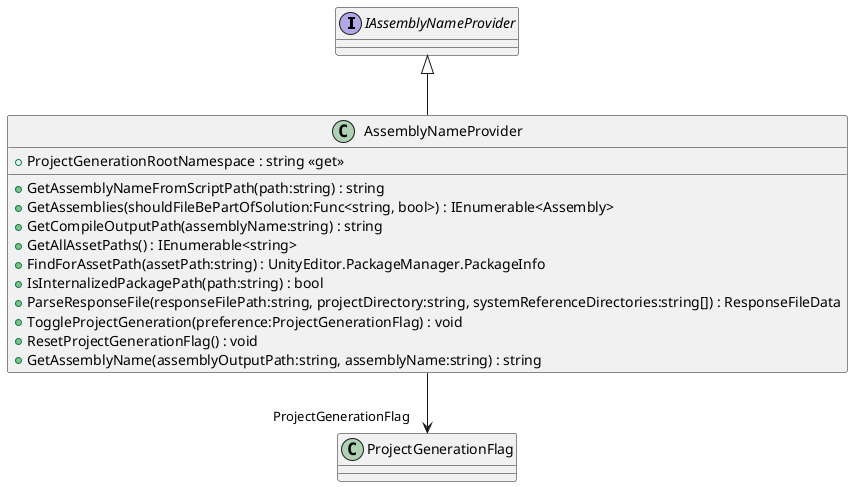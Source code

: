 @startuml
interface IAssemblyNameProvider {
}
class AssemblyNameProvider {
    + ProjectGenerationRootNamespace : string <<get>>
    + GetAssemblyNameFromScriptPath(path:string) : string
    + GetAssemblies(shouldFileBePartOfSolution:Func<string, bool>) : IEnumerable<Assembly>
    + GetCompileOutputPath(assemblyName:string) : string
    + GetAllAssetPaths() : IEnumerable<string>
    + FindForAssetPath(assetPath:string) : UnityEditor.PackageManager.PackageInfo
    + IsInternalizedPackagePath(path:string) : bool
    + ParseResponseFile(responseFilePath:string, projectDirectory:string, systemReferenceDirectories:string[]) : ResponseFileData
    + ToggleProjectGeneration(preference:ProjectGenerationFlag) : void
    + ResetProjectGenerationFlag() : void
    + GetAssemblyName(assemblyOutputPath:string, assemblyName:string) : string
}
IAssemblyNameProvider <|-- AssemblyNameProvider
AssemblyNameProvider --> "ProjectGenerationFlag" ProjectGenerationFlag
@enduml
